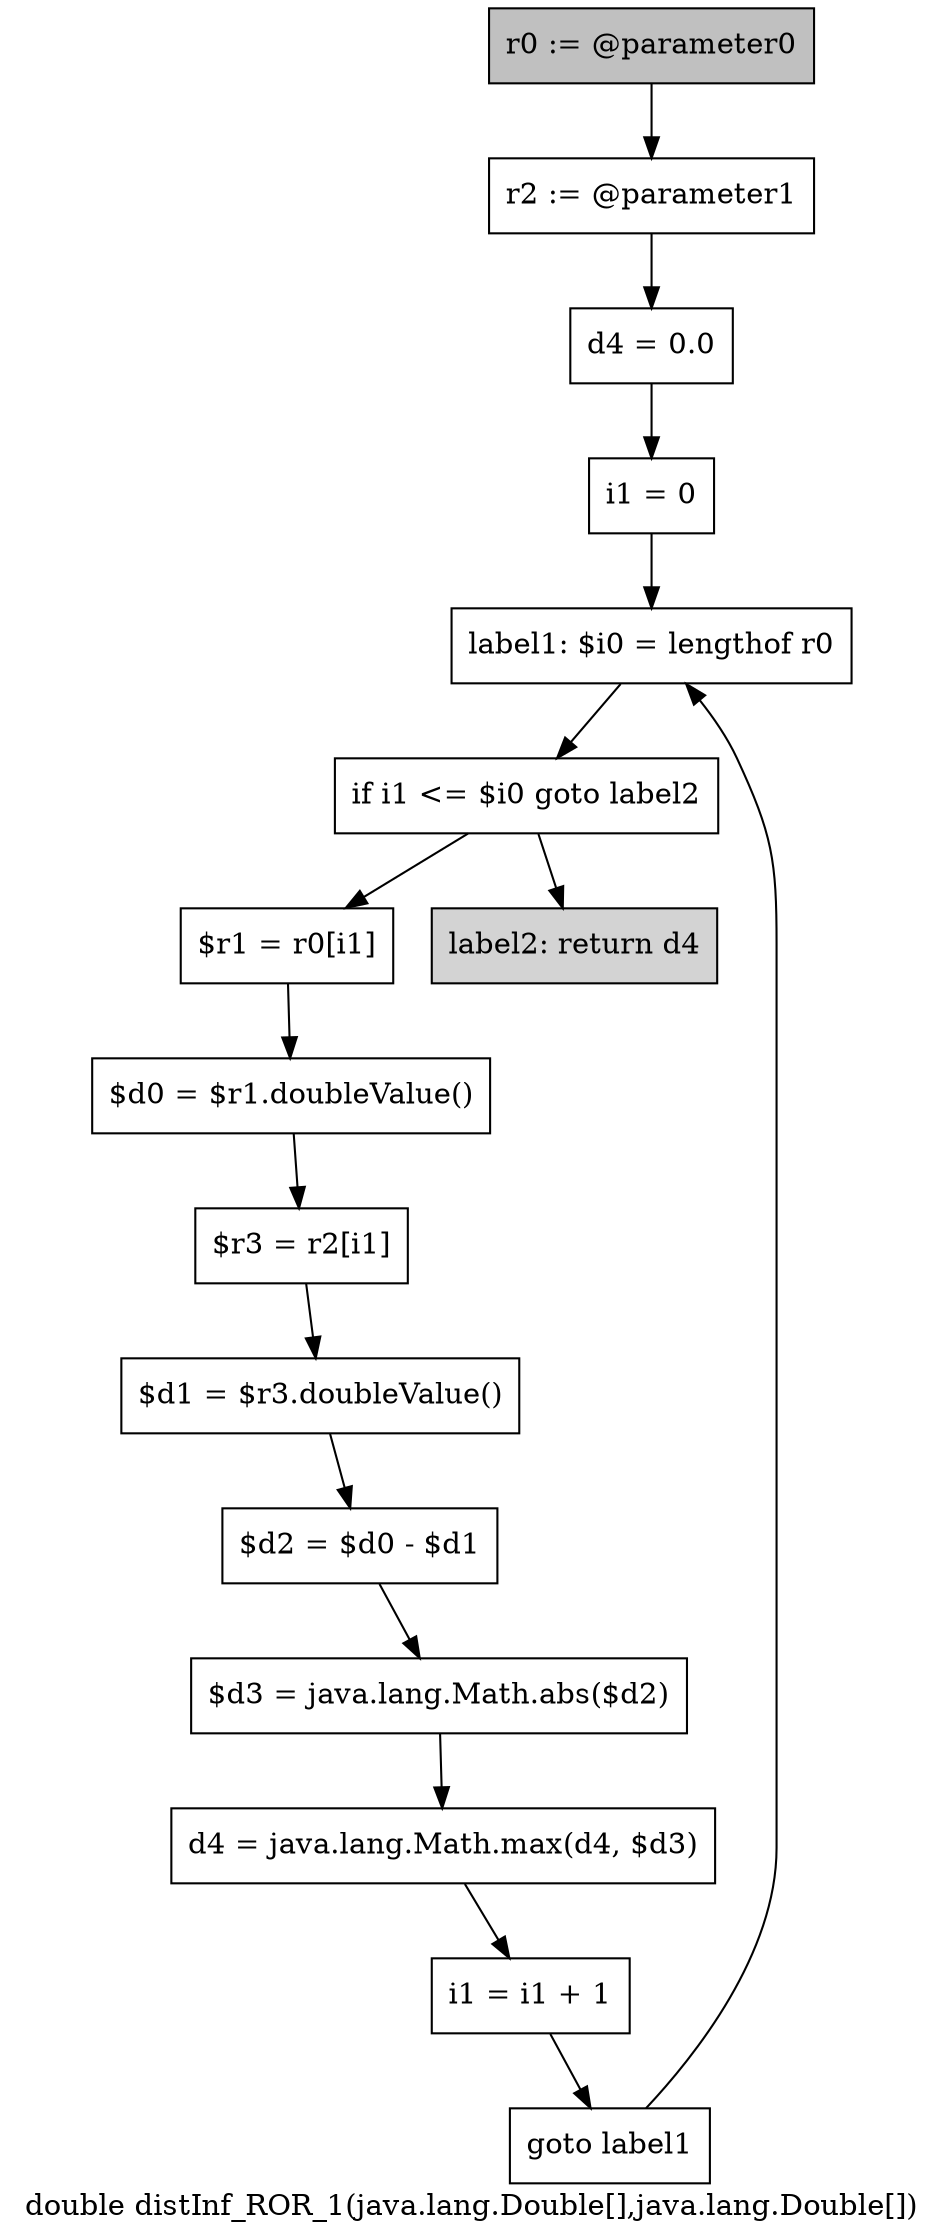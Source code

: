 digraph "double distInf_ROR_1(java.lang.Double[],java.lang.Double[])" {
    label="double distInf_ROR_1(java.lang.Double[],java.lang.Double[])";
    node [shape=box];
    "0" [style=filled,fillcolor=gray,label="r0 := @parameter0",];
    "1" [label="r2 := @parameter1",];
    "0"->"1";
    "2" [label="d4 = 0.0",];
    "1"->"2";
    "3" [label="i1 = 0",];
    "2"->"3";
    "4" [label="label1: $i0 = lengthof r0",];
    "3"->"4";
    "5" [label="if i1 <= $i0 goto label2",];
    "4"->"5";
    "6" [label="$r1 = r0[i1]",];
    "5"->"6";
    "15" [style=filled,fillcolor=lightgray,label="label2: return d4",];
    "5"->"15";
    "7" [label="$d0 = $r1.doubleValue()",];
    "6"->"7";
    "8" [label="$r3 = r2[i1]",];
    "7"->"8";
    "9" [label="$d1 = $r3.doubleValue()",];
    "8"->"9";
    "10" [label="$d2 = $d0 - $d1",];
    "9"->"10";
    "11" [label="$d3 = java.lang.Math.abs($d2)",];
    "10"->"11";
    "12" [label="d4 = java.lang.Math.max(d4, $d3)",];
    "11"->"12";
    "13" [label="i1 = i1 + 1",];
    "12"->"13";
    "14" [label="goto label1",];
    "13"->"14";
    "14"->"4";
}
